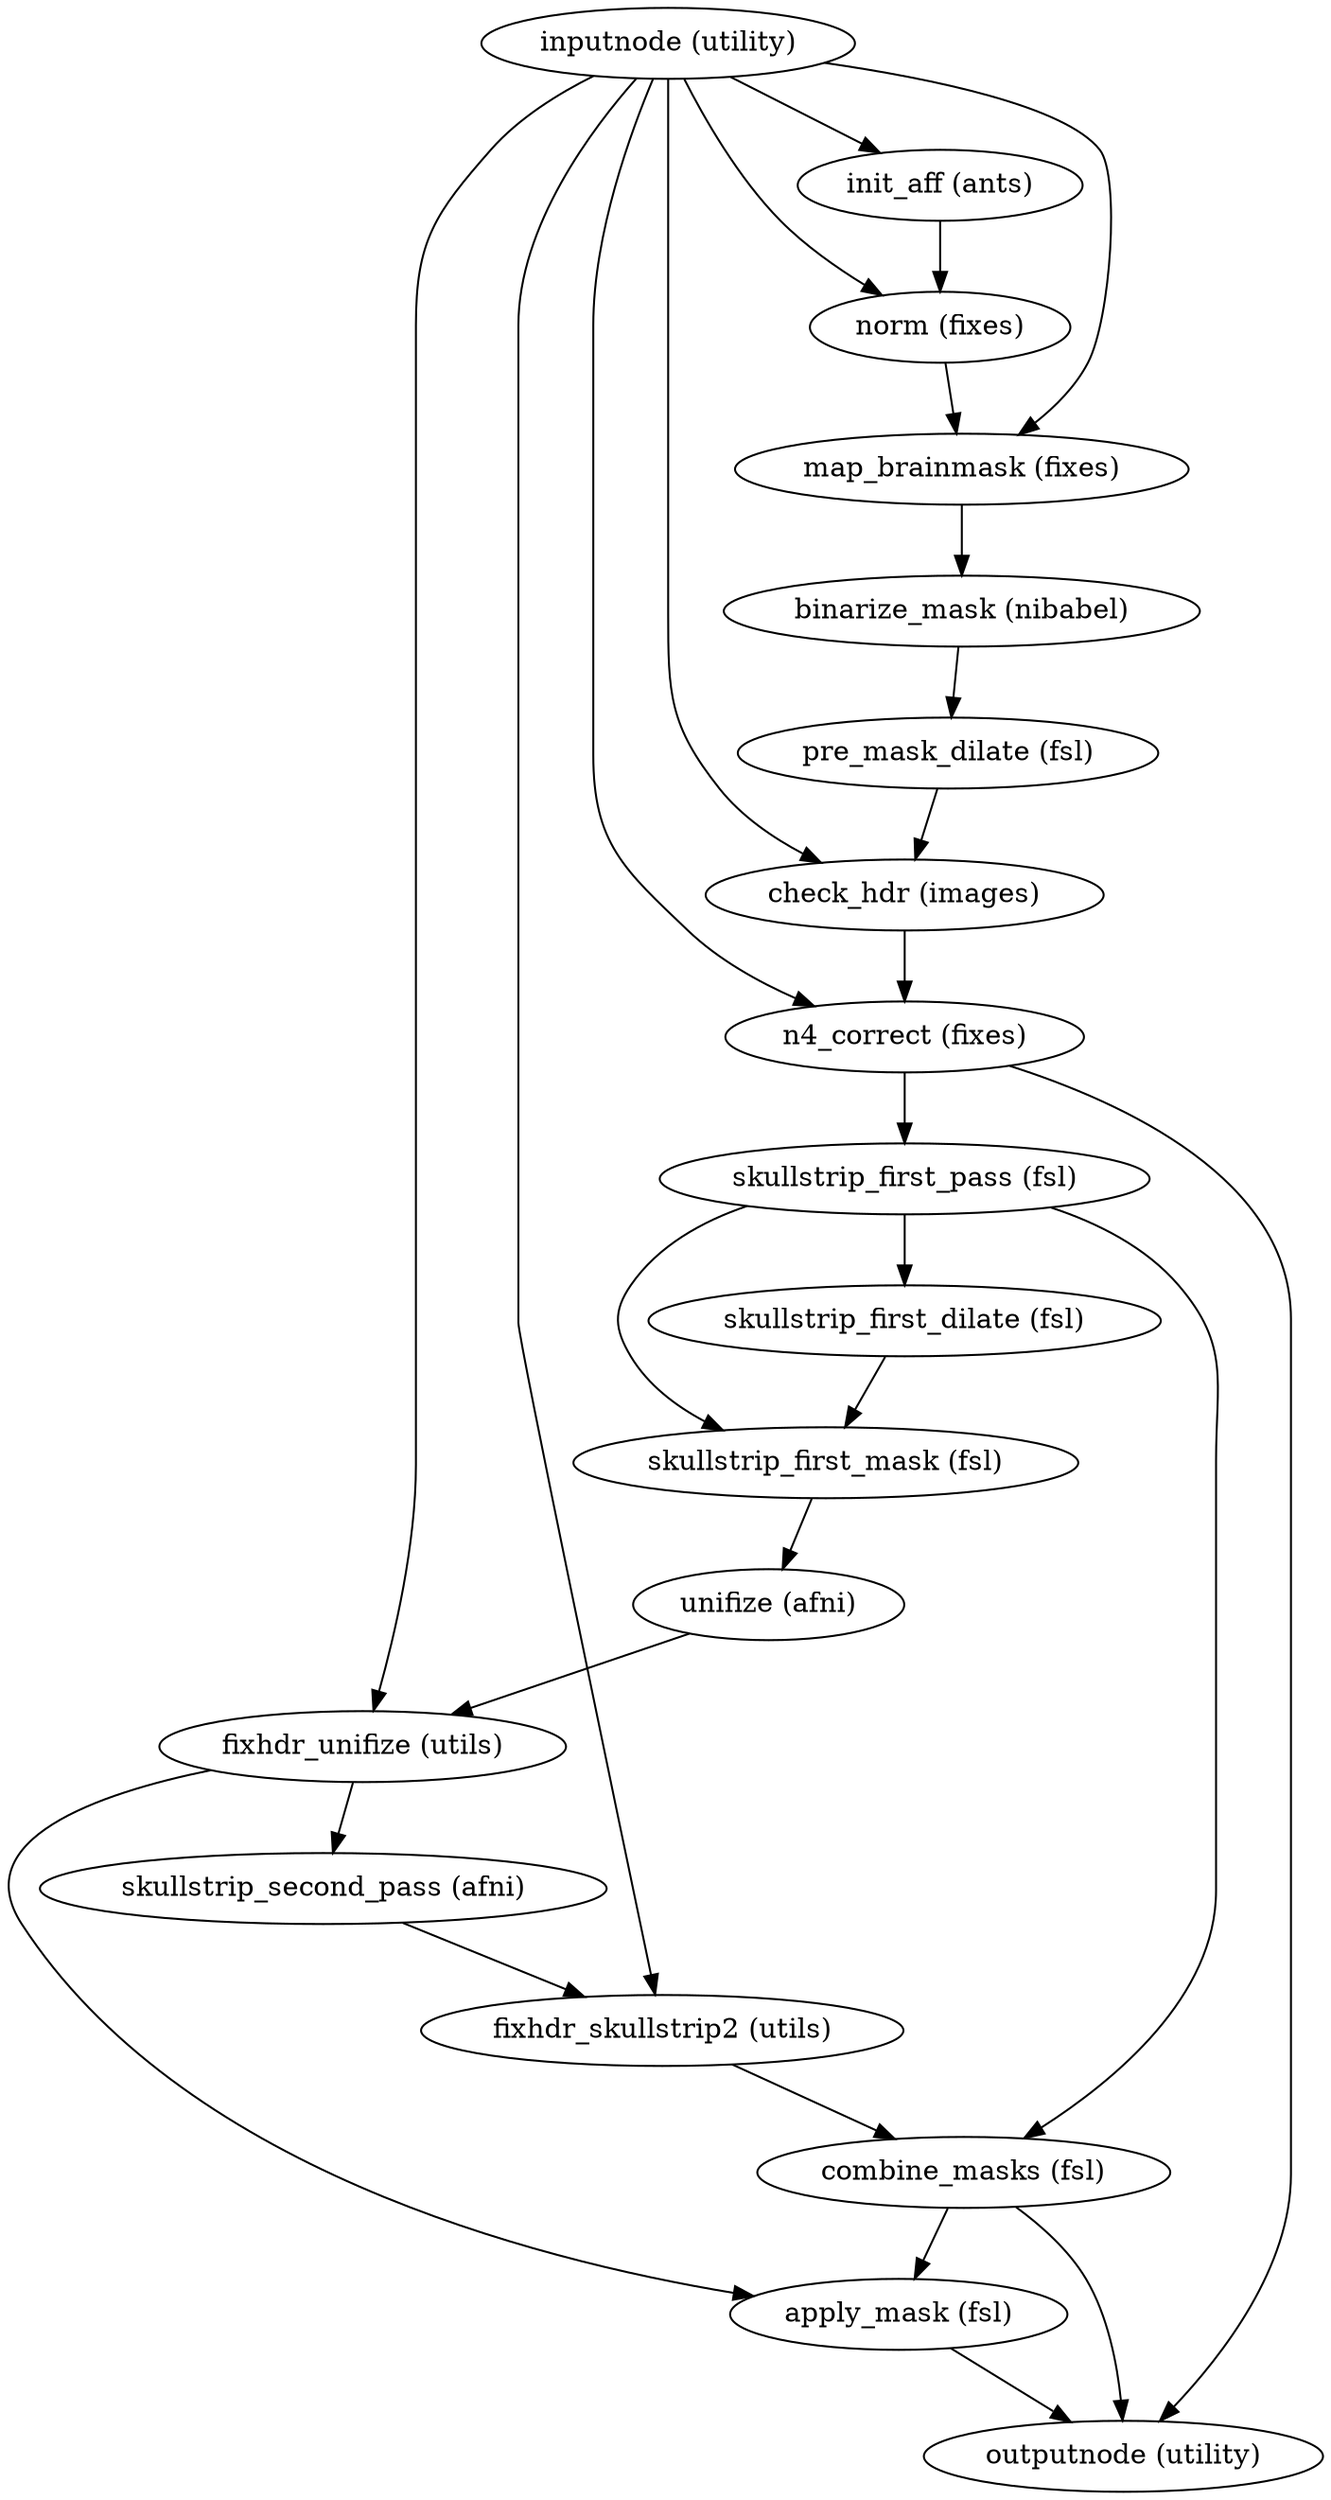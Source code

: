 strict digraph  {
"inputnode (utility)";
"init_aff (ants)";
"map_brainmask (fixes)";
"norm (fixes)";
"check_hdr (images)";
"n4_correct (fixes)";
"fixhdr_unifize (utils)";
"fixhdr_skullstrip2 (utils)";
"binarize_mask (nibabel)";
"pre_mask_dilate (fsl)";
"skullstrip_first_pass (fsl)";
"outputnode (utility)";
"skullstrip_second_pass (afni)";
"apply_mask (fsl)";
"combine_masks (fsl)";
"skullstrip_first_dilate (fsl)";
"skullstrip_first_mask (fsl)";
"unifize (afni)";
"inputnode (utility)" -> "init_aff (ants)";
"inputnode (utility)" -> "map_brainmask (fixes)";
"inputnode (utility)" -> "norm (fixes)";
"inputnode (utility)" -> "check_hdr (images)";
"inputnode (utility)" -> "n4_correct (fixes)";
"inputnode (utility)" -> "fixhdr_unifize (utils)";
"inputnode (utility)" -> "fixhdr_skullstrip2 (utils)";
"init_aff (ants)" -> "norm (fixes)";
"map_brainmask (fixes)" -> "binarize_mask (nibabel)";
"norm (fixes)" -> "map_brainmask (fixes)";
"check_hdr (images)" -> "n4_correct (fixes)";
"n4_correct (fixes)" -> "skullstrip_first_pass (fsl)";
"n4_correct (fixes)" -> "outputnode (utility)";
"fixhdr_unifize (utils)" -> "skullstrip_second_pass (afni)";
"fixhdr_unifize (utils)" -> "apply_mask (fsl)";
"fixhdr_skullstrip2 (utils)" -> "combine_masks (fsl)";
"binarize_mask (nibabel)" -> "pre_mask_dilate (fsl)";
"pre_mask_dilate (fsl)" -> "check_hdr (images)";
"skullstrip_first_pass (fsl)" -> "skullstrip_first_dilate (fsl)";
"skullstrip_first_pass (fsl)" -> "skullstrip_first_mask (fsl)";
"skullstrip_first_pass (fsl)" -> "combine_masks (fsl)";
"skullstrip_second_pass (afni)" -> "fixhdr_skullstrip2 (utils)";
"apply_mask (fsl)" -> "outputnode (utility)";
"combine_masks (fsl)" -> "apply_mask (fsl)";
"combine_masks (fsl)" -> "outputnode (utility)";
"skullstrip_first_dilate (fsl)" -> "skullstrip_first_mask (fsl)";
"skullstrip_first_mask (fsl)" -> "unifize (afni)";
"unifize (afni)" -> "fixhdr_unifize (utils)";
}
